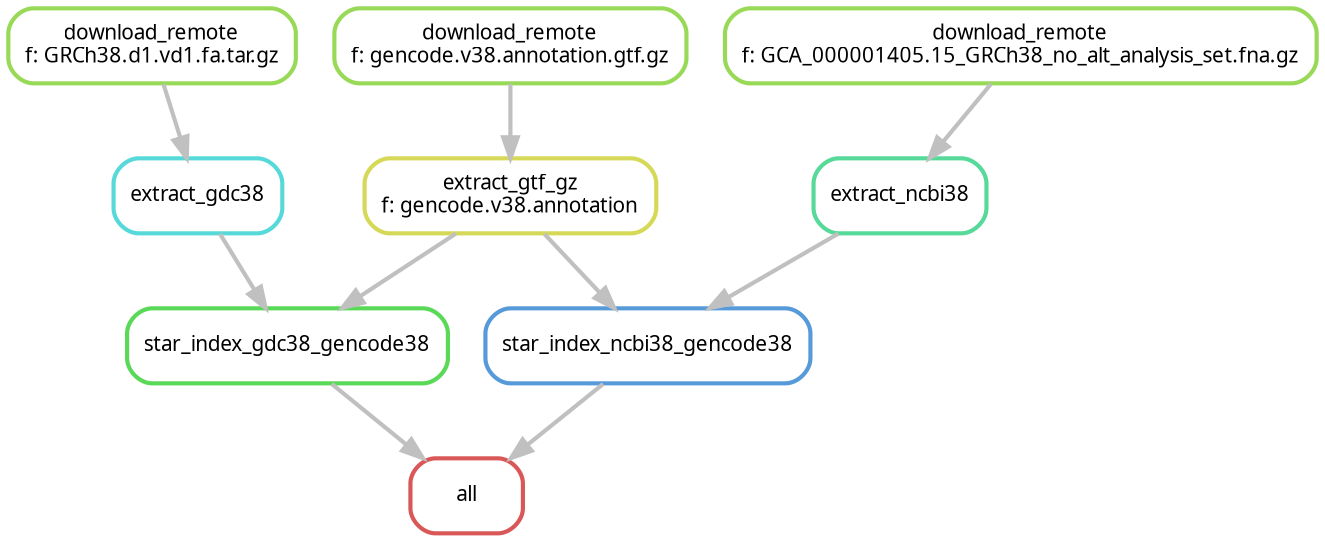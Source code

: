 digraph snakemake_dag {
    graph[bgcolor=white, margin=0];
    node[shape=box, style=rounded, fontname=sans,                 fontsize=10, penwidth=2];
    edge[penwidth=2, color=grey];
	0[label = "all", color = "0.00 0.6 0.85", style="rounded"];
	1[label = "star_index_gdc38_gencode38", color = "0.33 0.6 0.85", style="rounded"];
	2[label = "extract_gdc38", color = "0.50 0.6 0.85", style="rounded"];
	3[label = "download_remote\nf: GRCh38.d1.vd1.fa.tar.gz", color = "0.25 0.6 0.85", style="rounded"];
	4[label = "extract_gtf_gz\nf: gencode.v38.annotation", color = "0.17 0.6 0.85", style="rounded"];
	5[label = "download_remote\nf: gencode.v38.annotation.gtf.gz", color = "0.25 0.6 0.85", style="rounded"];
	6[label = "star_index_ncbi38_gencode38", color = "0.58 0.6 0.85", style="rounded"];
	7[label = "extract_ncbi38", color = "0.42 0.6 0.85", style="rounded"];
	8[label = "download_remote\nf: GCA_000001405.15_GRCh38_no_alt_analysis_set.fna.gz", color = "0.25 0.6 0.85", style="rounded"];
	1 -> 0
	6 -> 0
	2 -> 1
	4 -> 1
	3 -> 2
	5 -> 4
	7 -> 6
	4 -> 6
	8 -> 7
}            
